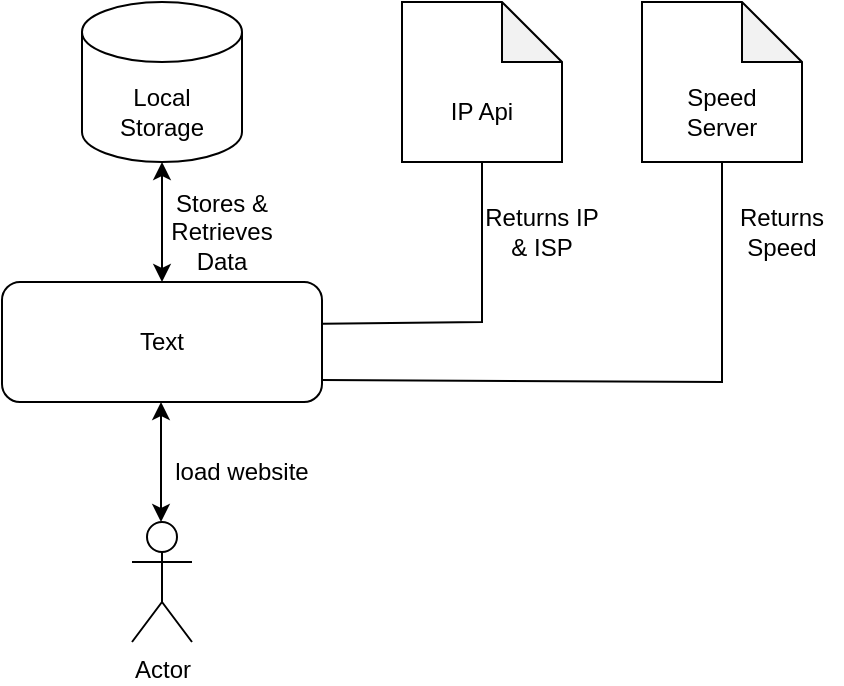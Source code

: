<mxfile version="21.0.2" type="github">
  <diagram name="Page-1" id="8_vsV7hqP-9nDnmpE2eo">
    <mxGraphModel dx="1290" dy="523" grid="1" gridSize="10" guides="1" tooltips="1" connect="1" arrows="1" fold="1" page="1" pageScale="1" pageWidth="827" pageHeight="1169" math="0" shadow="0">
      <root>
        <mxCell id="0" />
        <mxCell id="1" parent="0" />
        <mxCell id="a1BJ_Pu2SC9G70gc8Sd0-1" value="" style="rounded=1;whiteSpace=wrap;html=1;" vertex="1" parent="1">
          <mxGeometry x="200" y="340" width="160" height="60" as="geometry" />
        </mxCell>
        <mxCell id="a1BJ_Pu2SC9G70gc8Sd0-2" value="Actor" style="shape=umlActor;verticalLabelPosition=bottom;verticalAlign=top;html=1;outlineConnect=0;" vertex="1" parent="1">
          <mxGeometry x="265" y="460" width="30" height="60" as="geometry" />
        </mxCell>
        <mxCell id="a1BJ_Pu2SC9G70gc8Sd0-4" value="" style="shape=note;whiteSpace=wrap;html=1;backgroundOutline=1;darkOpacity=0.05;" vertex="1" parent="1">
          <mxGeometry x="400" y="200" width="80" height="80" as="geometry" />
        </mxCell>
        <mxCell id="a1BJ_Pu2SC9G70gc8Sd0-5" value="" style="shape=note;whiteSpace=wrap;html=1;backgroundOutline=1;darkOpacity=0.05;" vertex="1" parent="1">
          <mxGeometry x="520" y="200" width="80" height="80" as="geometry" />
        </mxCell>
        <mxCell id="a1BJ_Pu2SC9G70gc8Sd0-6" value="" style="shape=cylinder3;whiteSpace=wrap;html=1;boundedLbl=1;backgroundOutline=1;size=15;" vertex="1" parent="1">
          <mxGeometry x="240" y="200" width="80" height="80" as="geometry" />
        </mxCell>
        <mxCell id="a1BJ_Pu2SC9G70gc8Sd0-7" value="" style="endArrow=classic;startArrow=classic;html=1;rounded=0;exitX=0.5;exitY=0;exitDx=0;exitDy=0;entryX=0.5;entryY=1;entryDx=0;entryDy=0;entryPerimeter=0;" edge="1" parent="1" source="a1BJ_Pu2SC9G70gc8Sd0-1" target="a1BJ_Pu2SC9G70gc8Sd0-6">
          <mxGeometry width="50" height="50" relative="1" as="geometry">
            <mxPoint x="390" y="330" as="sourcePoint" />
            <mxPoint x="440" y="280" as="targetPoint" />
          </mxGeometry>
        </mxCell>
        <mxCell id="a1BJ_Pu2SC9G70gc8Sd0-8" value="" style="endArrow=classic;startArrow=classic;html=1;rounded=0;exitX=0.5;exitY=0;exitDx=0;exitDy=0;entryX=0.5;entryY=1;entryDx=0;entryDy=0;entryPerimeter=0;" edge="1" parent="1">
          <mxGeometry width="50" height="50" relative="1" as="geometry">
            <mxPoint x="279.5" y="460" as="sourcePoint" />
            <mxPoint x="279.5" y="400" as="targetPoint" />
          </mxGeometry>
        </mxCell>
        <mxCell id="a1BJ_Pu2SC9G70gc8Sd0-9" value="" style="endArrow=none;html=1;rounded=0;exitX=1.002;exitY=0.347;exitDx=0;exitDy=0;exitPerimeter=0;" edge="1" parent="1" source="a1BJ_Pu2SC9G70gc8Sd0-1">
          <mxGeometry width="50" height="50" relative="1" as="geometry">
            <mxPoint x="390" y="330" as="sourcePoint" />
            <mxPoint x="440" y="280" as="targetPoint" />
            <Array as="points">
              <mxPoint x="440" y="360" />
            </Array>
          </mxGeometry>
        </mxCell>
        <mxCell id="a1BJ_Pu2SC9G70gc8Sd0-10" value="" style="endArrow=none;html=1;rounded=0;entryX=0.5;entryY=1;entryDx=0;entryDy=0;entryPerimeter=0;" edge="1" parent="1" target="a1BJ_Pu2SC9G70gc8Sd0-5">
          <mxGeometry width="50" height="50" relative="1" as="geometry">
            <mxPoint x="360" y="389" as="sourcePoint" />
            <mxPoint x="450" y="290" as="targetPoint" />
            <Array as="points">
              <mxPoint x="560" y="390" />
            </Array>
          </mxGeometry>
        </mxCell>
        <mxCell id="a1BJ_Pu2SC9G70gc8Sd0-11" value="Local Storage" style="text;html=1;strokeColor=none;fillColor=none;align=center;verticalAlign=middle;whiteSpace=wrap;rounded=0;" vertex="1" parent="1">
          <mxGeometry x="250" y="240" width="60" height="30" as="geometry" />
        </mxCell>
        <mxCell id="a1BJ_Pu2SC9G70gc8Sd0-12" value="Text" style="text;html=1;strokeColor=none;fillColor=none;align=center;verticalAlign=middle;whiteSpace=wrap;rounded=0;" vertex="1" parent="1">
          <mxGeometry x="250" y="355" width="60" height="30" as="geometry" />
        </mxCell>
        <mxCell id="a1BJ_Pu2SC9G70gc8Sd0-13" value="Speed Server" style="text;html=1;strokeColor=none;fillColor=none;align=center;verticalAlign=middle;whiteSpace=wrap;rounded=0;" vertex="1" parent="1">
          <mxGeometry x="530" y="240" width="60" height="30" as="geometry" />
        </mxCell>
        <mxCell id="a1BJ_Pu2SC9G70gc8Sd0-14" value="IP Api" style="text;html=1;strokeColor=none;fillColor=none;align=center;verticalAlign=middle;whiteSpace=wrap;rounded=0;" vertex="1" parent="1">
          <mxGeometry x="410" y="240" width="60" height="30" as="geometry" />
        </mxCell>
        <mxCell id="a1BJ_Pu2SC9G70gc8Sd0-15" value="Returns Speed" style="text;html=1;strokeColor=none;fillColor=none;align=center;verticalAlign=middle;whiteSpace=wrap;rounded=0;" vertex="1" parent="1">
          <mxGeometry x="560" y="300" width="60" height="30" as="geometry" />
        </mxCell>
        <mxCell id="a1BJ_Pu2SC9G70gc8Sd0-16" value="Returns IP &amp;amp; ISP" style="text;html=1;strokeColor=none;fillColor=none;align=center;verticalAlign=middle;whiteSpace=wrap;rounded=0;" vertex="1" parent="1">
          <mxGeometry x="440" y="300" width="60" height="30" as="geometry" />
        </mxCell>
        <mxCell id="a1BJ_Pu2SC9G70gc8Sd0-17" value="Stores &amp;amp; Retrieves Data" style="text;html=1;strokeColor=none;fillColor=none;align=center;verticalAlign=middle;whiteSpace=wrap;rounded=0;" vertex="1" parent="1">
          <mxGeometry x="280" y="300" width="60" height="30" as="geometry" />
        </mxCell>
        <mxCell id="a1BJ_Pu2SC9G70gc8Sd0-18" value="load website" style="text;html=1;strokeColor=none;fillColor=none;align=center;verticalAlign=middle;whiteSpace=wrap;rounded=0;" vertex="1" parent="1">
          <mxGeometry x="270" y="420" width="100" height="30" as="geometry" />
        </mxCell>
      </root>
    </mxGraphModel>
  </diagram>
</mxfile>

